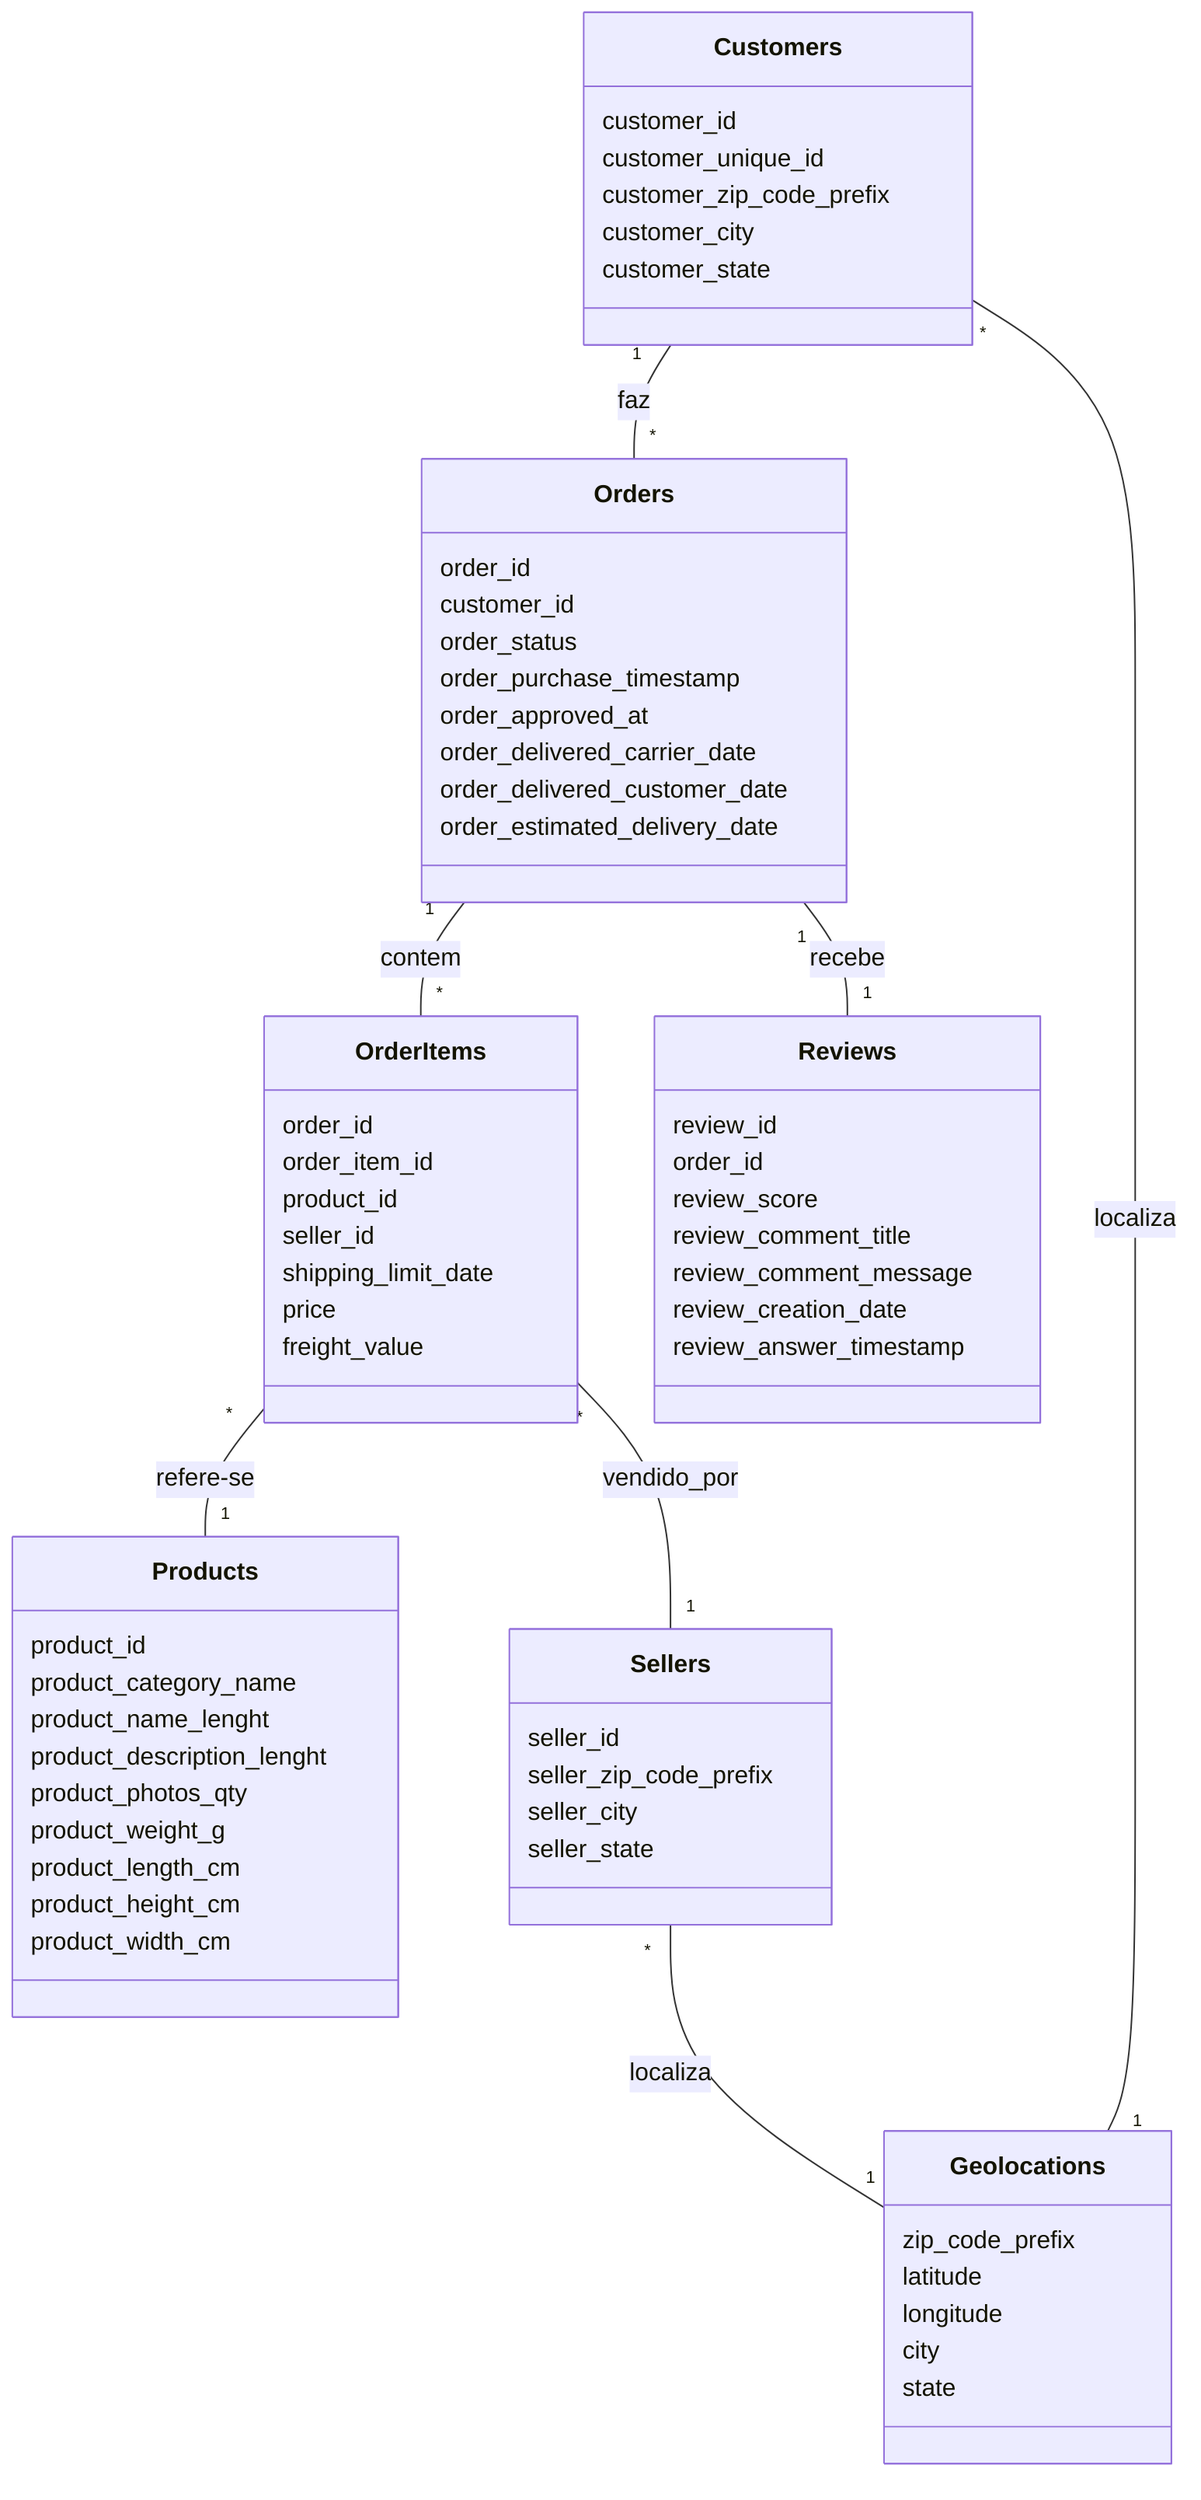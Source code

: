classDiagram
    class Customers {
        customer_id
        customer_unique_id
        customer_zip_code_prefix
        customer_city
        customer_state
    }
    class Orders {
        order_id
        customer_id
        order_status
        order_purchase_timestamp
        order_approved_at
        order_delivered_carrier_date
        order_delivered_customer_date
        order_estimated_delivery_date
    }
    class OrderItems {
        order_id
        order_item_id
        product_id
        seller_id
        shipping_limit_date
        price
        freight_value
    }
    class Products {
        product_id
        product_category_name
        product_name_lenght
        product_description_lenght
        product_photos_qty
        product_weight_g
        product_length_cm
        product_height_cm
        product_width_cm
    }
    class Sellers {
        seller_id
        seller_zip_code_prefix
        seller_city
        seller_state
    }
    class Reviews {
        review_id
        order_id
        review_score
        review_comment_title
        review_comment_message
        review_creation_date
        review_answer_timestamp
    }
    class Geolocations {
        zip_code_prefix
        latitude
        longitude
        city
        state
    }
    Customers "1" -- "*" Orders : faz
    Orders "1" -- "*" OrderItems : contem
    OrderItems "*" -- "1" Products : refere-se
    OrderItems "*" -- "1" Sellers : vendido_por
    Orders "1" -- "1" Reviews : recebe
    Customers "*" -- "1" Geolocations : localiza
    Sellers "*" -- "1" Geolocations : localiza